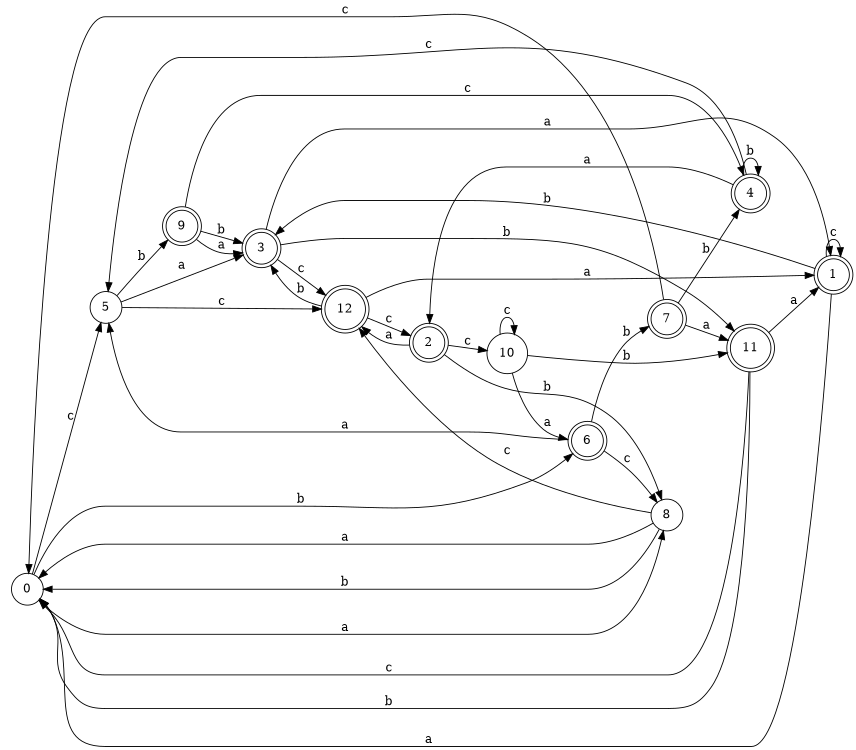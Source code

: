 digraph n11_8 {
__start0 [label="" shape="none"];

rankdir=LR;
size="8,5";

s0 [style="filled", color="black", fillcolor="white" shape="circle", label="0"];
s1 [style="rounded,filled", color="black", fillcolor="white" shape="doublecircle", label="1"];
s2 [style="rounded,filled", color="black", fillcolor="white" shape="doublecircle", label="2"];
s3 [style="rounded,filled", color="black", fillcolor="white" shape="doublecircle", label="3"];
s4 [style="rounded,filled", color="black", fillcolor="white" shape="doublecircle", label="4"];
s5 [style="filled", color="black", fillcolor="white" shape="circle", label="5"];
s6 [style="rounded,filled", color="black", fillcolor="white" shape="doublecircle", label="6"];
s7 [style="rounded,filled", color="black", fillcolor="white" shape="doublecircle", label="7"];
s8 [style="filled", color="black", fillcolor="white" shape="circle", label="8"];
s9 [style="rounded,filled", color="black", fillcolor="white" shape="doublecircle", label="9"];
s10 [style="filled", color="black", fillcolor="white" shape="circle", label="10"];
s11 [style="rounded,filled", color="black", fillcolor="white" shape="doublecircle", label="11"];
s12 [style="rounded,filled", color="black", fillcolor="white" shape="doublecircle", label="12"];
s0 -> s8 [label="a"];
s0 -> s6 [label="b"];
s0 -> s5 [label="c"];
s1 -> s0 [label="a"];
s1 -> s3 [label="b"];
s1 -> s1 [label="c"];
s2 -> s12 [label="a"];
s2 -> s8 [label="b"];
s2 -> s10 [label="c"];
s3 -> s1 [label="a"];
s3 -> s11 [label="b"];
s3 -> s12 [label="c"];
s4 -> s2 [label="a"];
s4 -> s4 [label="b"];
s4 -> s5 [label="c"];
s5 -> s3 [label="a"];
s5 -> s9 [label="b"];
s5 -> s12 [label="c"];
s6 -> s5 [label="a"];
s6 -> s7 [label="b"];
s6 -> s8 [label="c"];
s7 -> s11 [label="a"];
s7 -> s4 [label="b"];
s7 -> s0 [label="c"];
s8 -> s0 [label="a"];
s8 -> s0 [label="b"];
s8 -> s12 [label="c"];
s9 -> s3 [label="a"];
s9 -> s3 [label="b"];
s9 -> s4 [label="c"];
s10 -> s6 [label="a"];
s10 -> s11 [label="b"];
s10 -> s10 [label="c"];
s11 -> s1 [label="a"];
s11 -> s0 [label="b"];
s11 -> s0 [label="c"];
s12 -> s1 [label="a"];
s12 -> s3 [label="b"];
s12 -> s2 [label="c"];

}